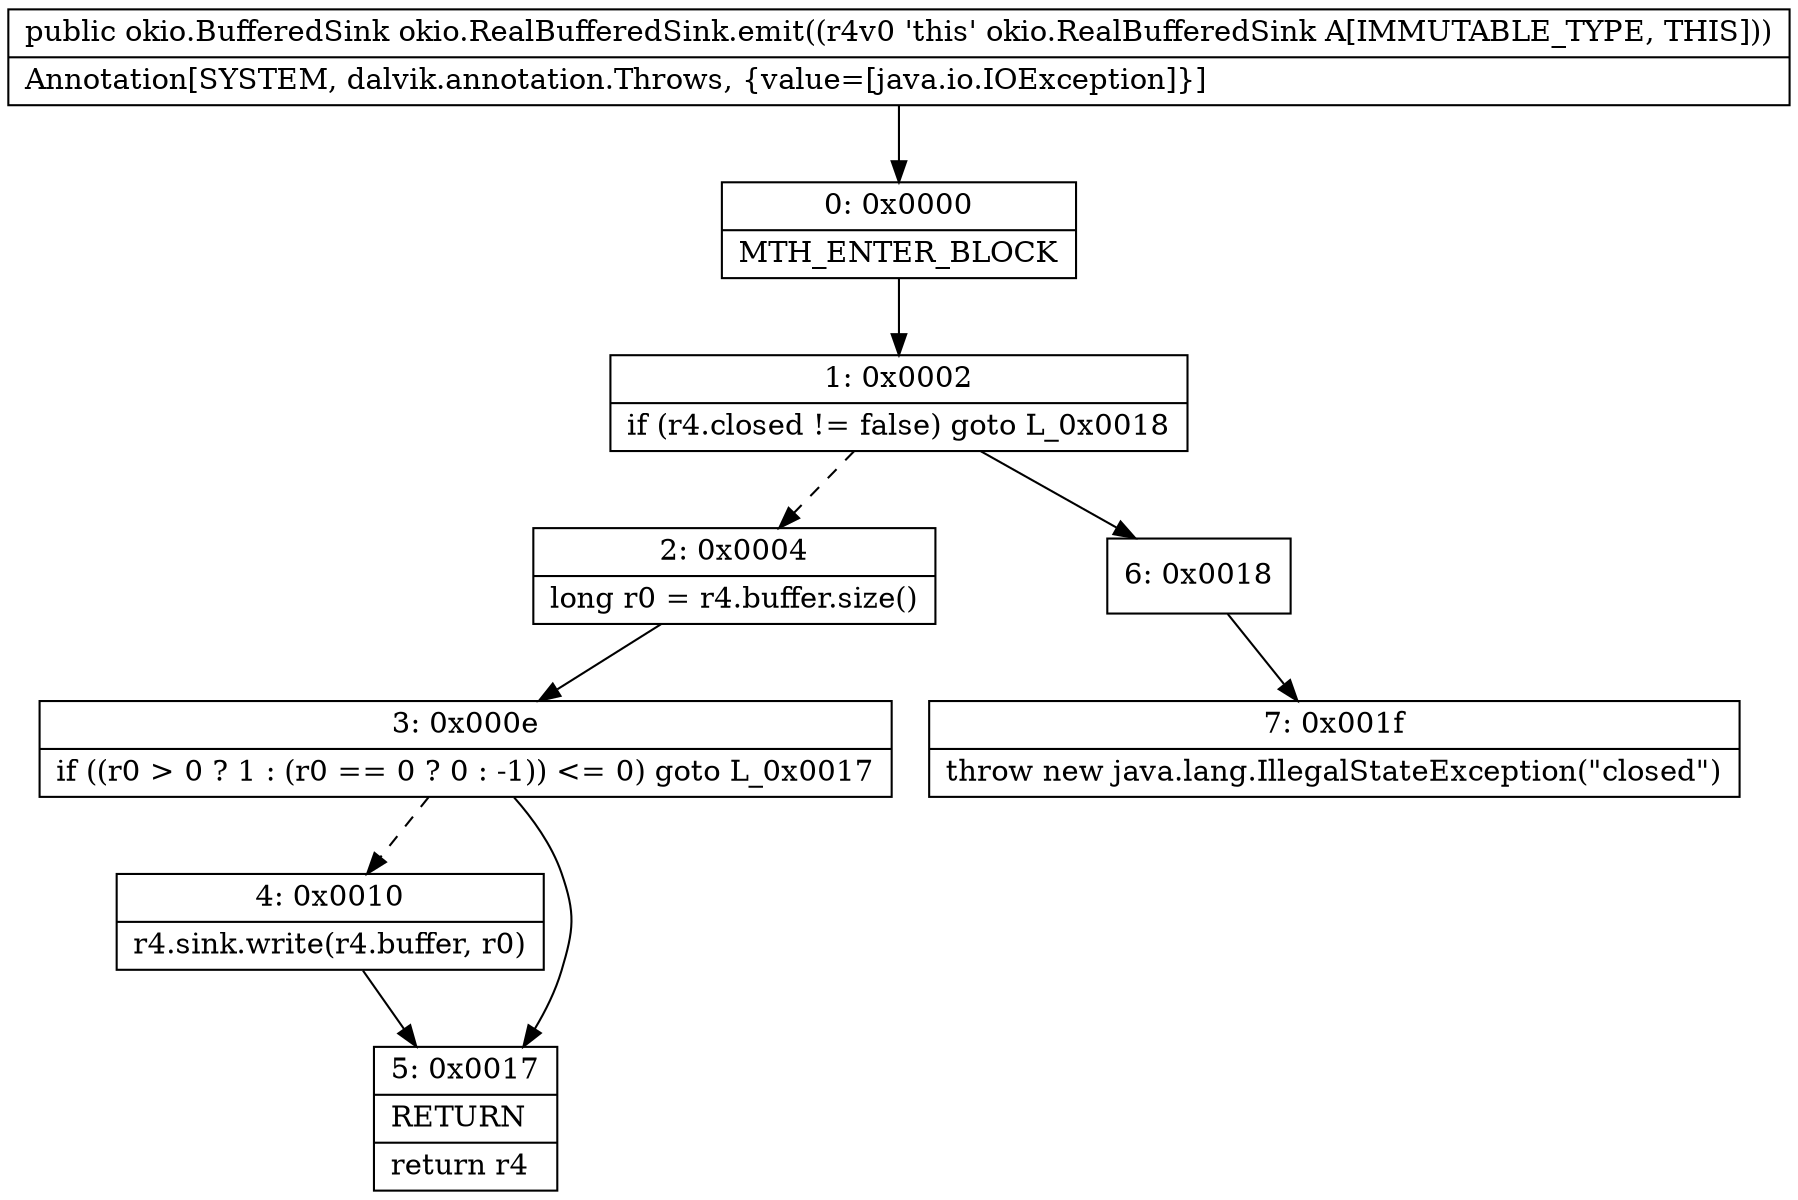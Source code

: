 digraph "CFG forokio.RealBufferedSink.emit()Lokio\/BufferedSink;" {
Node_0 [shape=record,label="{0\:\ 0x0000|MTH_ENTER_BLOCK\l}"];
Node_1 [shape=record,label="{1\:\ 0x0002|if (r4.closed != false) goto L_0x0018\l}"];
Node_2 [shape=record,label="{2\:\ 0x0004|long r0 = r4.buffer.size()\l}"];
Node_3 [shape=record,label="{3\:\ 0x000e|if ((r0 \> 0 ? 1 : (r0 == 0 ? 0 : \-1)) \<= 0) goto L_0x0017\l}"];
Node_4 [shape=record,label="{4\:\ 0x0010|r4.sink.write(r4.buffer, r0)\l}"];
Node_5 [shape=record,label="{5\:\ 0x0017|RETURN\l|return r4\l}"];
Node_6 [shape=record,label="{6\:\ 0x0018}"];
Node_7 [shape=record,label="{7\:\ 0x001f|throw new java.lang.IllegalStateException(\"closed\")\l}"];
MethodNode[shape=record,label="{public okio.BufferedSink okio.RealBufferedSink.emit((r4v0 'this' okio.RealBufferedSink A[IMMUTABLE_TYPE, THIS]))  | Annotation[SYSTEM, dalvik.annotation.Throws, \{value=[java.io.IOException]\}]\l}"];
MethodNode -> Node_0;
Node_0 -> Node_1;
Node_1 -> Node_2[style=dashed];
Node_1 -> Node_6;
Node_2 -> Node_3;
Node_3 -> Node_4[style=dashed];
Node_3 -> Node_5;
Node_4 -> Node_5;
Node_6 -> Node_7;
}

